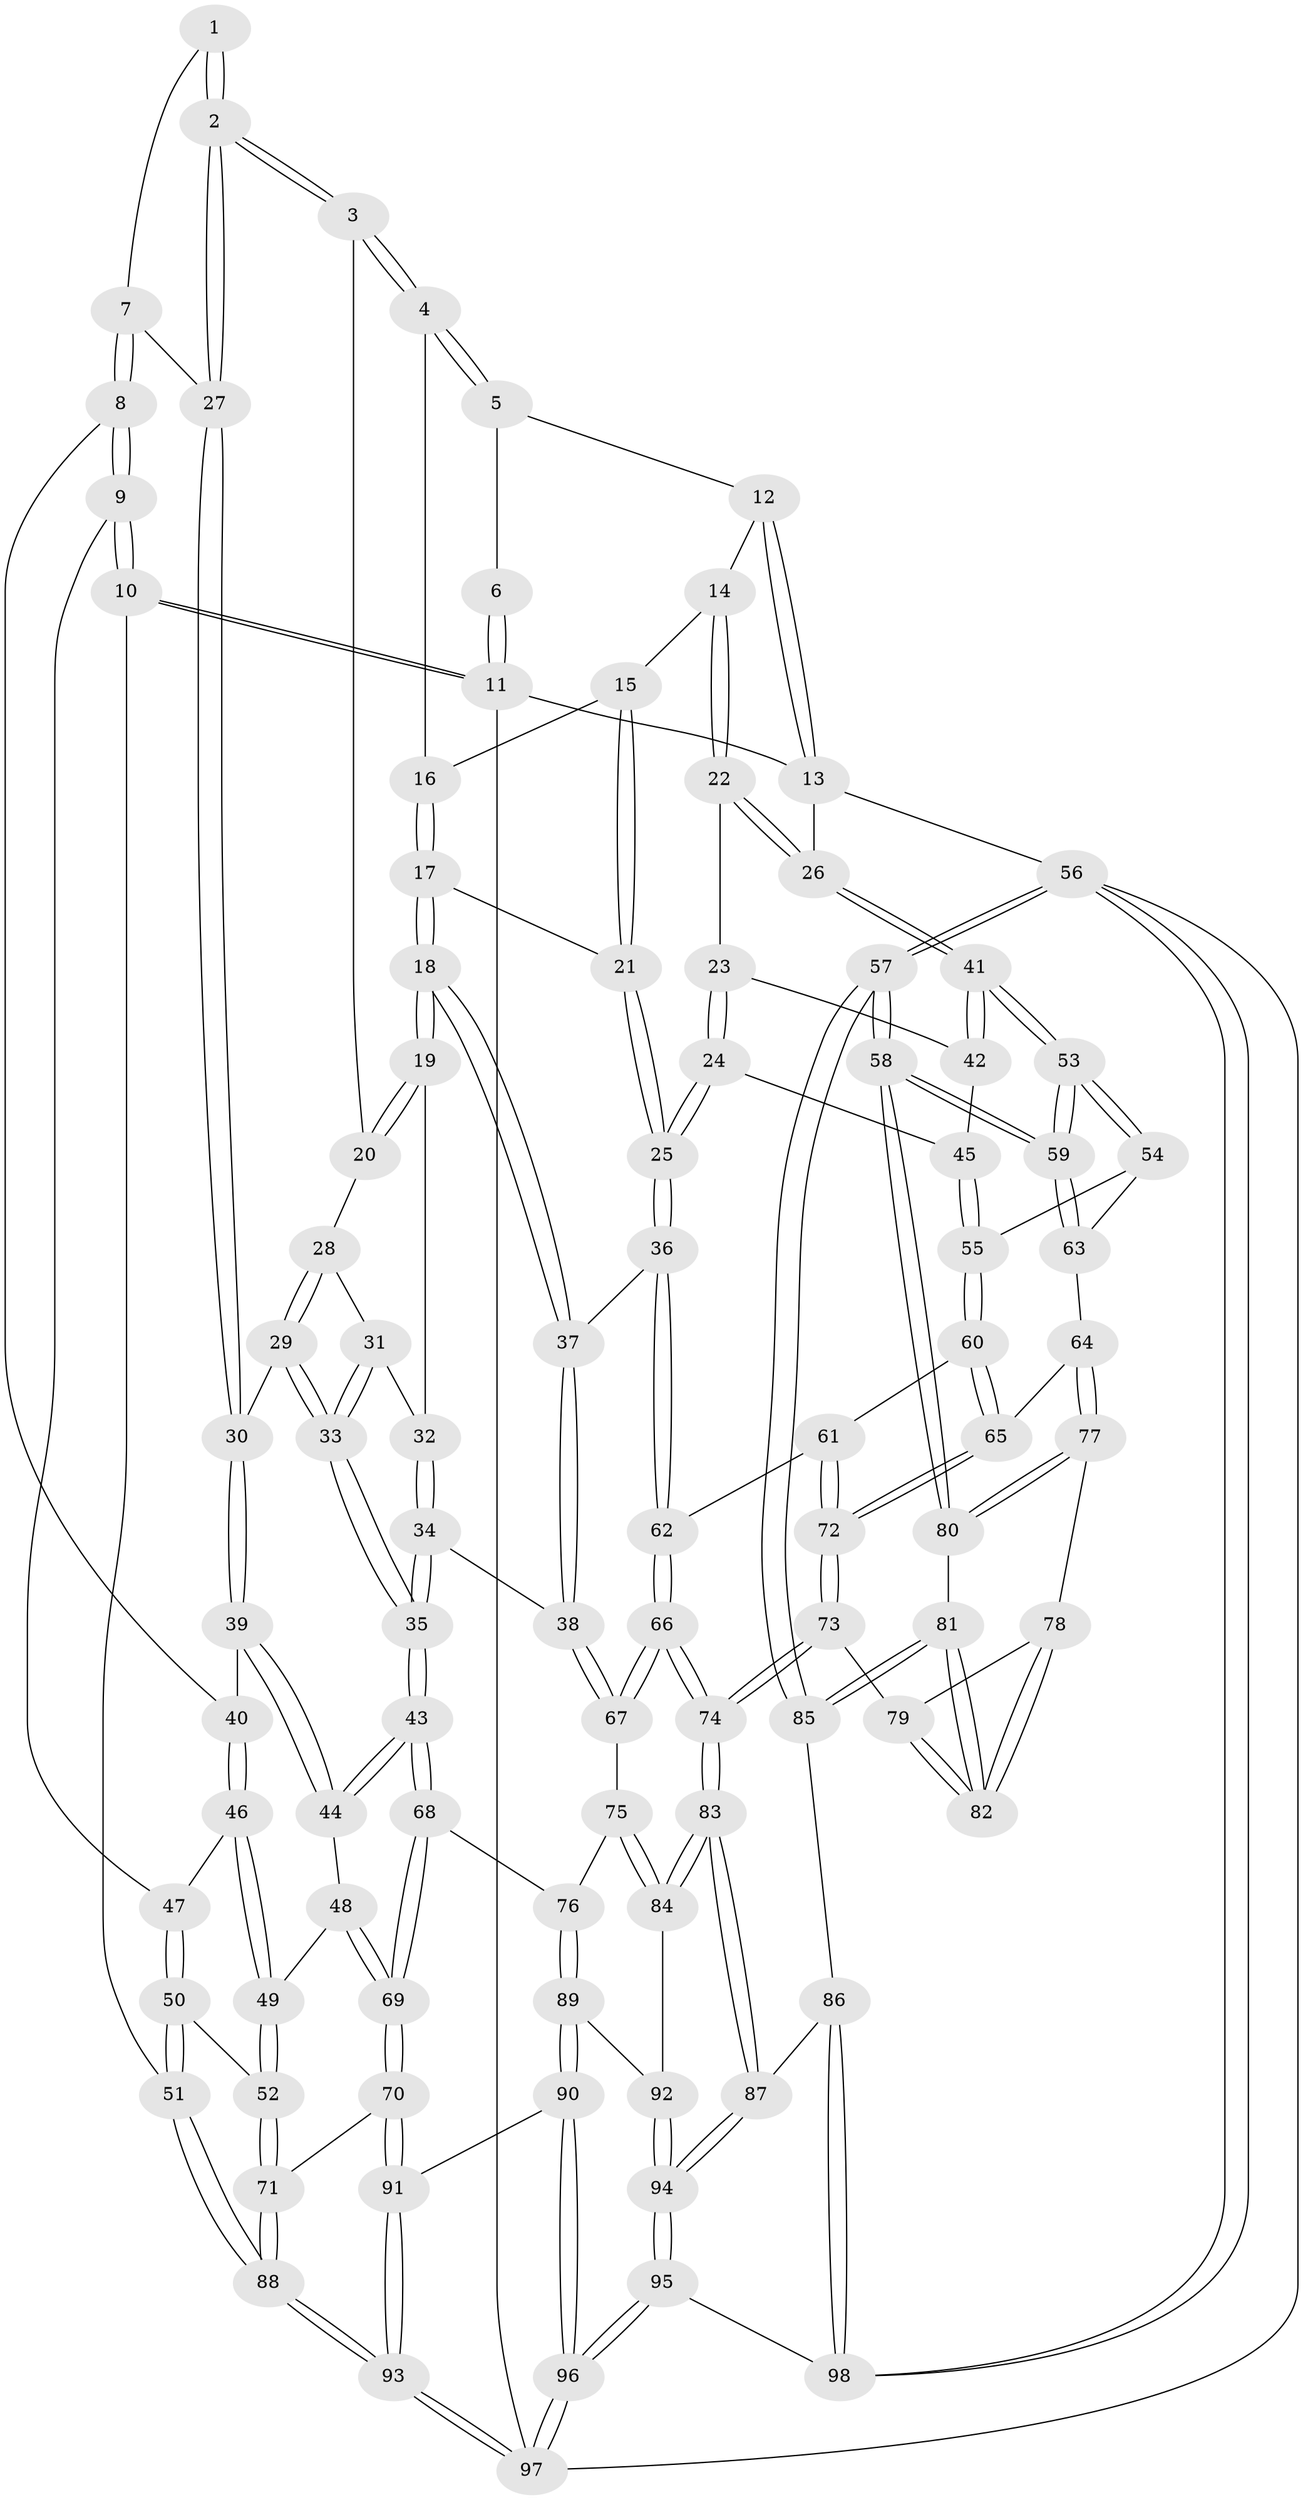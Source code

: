 // coarse degree distribution, {4: 0.27941176470588236, 5: 0.4117647058823529, 3: 0.08823529411764706, 6: 0.19117647058823528, 7: 0.029411764705882353}
// Generated by graph-tools (version 1.1) at 2025/05/03/04/25 22:05:03]
// undirected, 98 vertices, 242 edges
graph export_dot {
graph [start="1"]
  node [color=gray90,style=filled];
  1 [pos="+0.19728825178202777+0.11540966669114062"];
  2 [pos="+0.31237627116755967+0.17605845455730385"];
  3 [pos="+0.3980339039270334+0.13388093740844714"];
  4 [pos="+0.5178631061264629+0"];
  5 [pos="+0.5356928201161861+0"];
  6 [pos="+0.1435565264957321+0"];
  7 [pos="+0.10750105842120063+0.1808654633283168"];
  8 [pos="+0+0.23545113106927554"];
  9 [pos="+0+0.22626622067326457"];
  10 [pos="+0+0.1839290984057566"];
  11 [pos="+0+0"];
  12 [pos="+0.625875463195116+0"];
  13 [pos="+1+0"];
  14 [pos="+0.7672440865682535+0.178378803812814"];
  15 [pos="+0.7087603384079134+0.2173839425830648"];
  16 [pos="+0.5674470741098189+0.14833634850056204"];
  17 [pos="+0.5845166126521555+0.23557039840366215"];
  18 [pos="+0.537497215489621+0.29138954661862526"];
  19 [pos="+0.5324031477979455+0.2912528243831199"];
  20 [pos="+0.3985576923353182+0.13578519817726725"];
  21 [pos="+0.6512063662901177+0.27867400850278523"];
  22 [pos="+0.8221190542382738+0.2209309121277218"];
  23 [pos="+0.8092047585965684+0.2846427532802916"];
  24 [pos="+0.7233030667510901+0.41385654523412696"];
  25 [pos="+0.7211653404746219+0.41479180895573753"];
  26 [pos="+1+0.01744565465657226"];
  27 [pos="+0.2736478612188941+0.2588087312325866"];
  28 [pos="+0.43124174503950735+0.27557459344026713"];
  29 [pos="+0.3503052685815972+0.3597286234953056"];
  30 [pos="+0.2625641410031048+0.316446242906584"];
  31 [pos="+0.45265795791640495+0.2889092237480674"];
  32 [pos="+0.46751804944407493+0.29545686302945634"];
  33 [pos="+0.41082720883277984+0.4566856510613412"];
  34 [pos="+0.48192886935712453+0.4993427024295473"];
  35 [pos="+0.43633193247115826+0.5039807646160562"];
  36 [pos="+0.6992868532914897+0.4414859371211047"];
  37 [pos="+0.5668530433776781+0.47169241561285946"];
  38 [pos="+0.520296874309057+0.5011135722626819"];
  39 [pos="+0.22518420944715226+0.3400808022545399"];
  40 [pos="+0.15694459894455873+0.3541377029897034"];
  41 [pos="+1+0.20077772592045187"];
  42 [pos="+0.9675286700930491+0.36909892706065095"];
  43 [pos="+0.4311757766011823+0.5080059360229313"];
  44 [pos="+0.2876870761653547+0.5199365458481747"];
  45 [pos="+0.89731278968067+0.4474919317439069"];
  46 [pos="+0.13988154855894333+0.4563775404990301"];
  47 [pos="+0.06483125893593289+0.46892722827851224"];
  48 [pos="+0.25427172195531667+0.5380923324033953"];
  49 [pos="+0.17437178136845427+0.5351997824756175"];
  50 [pos="+0+0.620049244385412"];
  51 [pos="+0+0.6430849752221495"];
  52 [pos="+0.14539594059673996+0.5707597152930994"];
  53 [pos="+1+0.5408034446023608"];
  54 [pos="+0.9864204743980459+0.5132762231107"];
  55 [pos="+0.9167159787763888+0.5016469819756315"];
  56 [pos="+1+1"];
  57 [pos="+1+1"];
  58 [pos="+1+0.9316906877525649"];
  59 [pos="+1+0.6415014516370686"];
  60 [pos="+0.8978847391415201+0.5714463559597656"];
  61 [pos="+0.7575404113914934+0.5660844420710779"];
  62 [pos="+0.7458505301210939+0.5578882340811977"];
  63 [pos="+0.9689556182033646+0.6225121688314643"];
  64 [pos="+0.9421811695922545+0.6219900970782688"];
  65 [pos="+0.9119810385364875+0.6070913545596919"];
  66 [pos="+0.6580172413586097+0.6834633621224534"];
  67 [pos="+0.5743090834826159+0.6453685882957928"];
  68 [pos="+0.37593476112705354+0.7057901713104141"];
  69 [pos="+0.27766652357272803+0.7410486597190282"];
  70 [pos="+0.27160461414690673+0.7463075303804558"];
  71 [pos="+0.18259809378362643+0.7315584055649783"];
  72 [pos="+0.8205234043988447+0.7113316786968127"];
  73 [pos="+0.8198756313067178+0.7148183247933566"];
  74 [pos="+0.711484946825574+0.7801980841815124"];
  75 [pos="+0.5741494376159785+0.6455867874993887"];
  76 [pos="+0.4573429948172938+0.7543699050771261"];
  77 [pos="+0.9432863755094962+0.6792956495477291"];
  78 [pos="+0.9358861993286132+0.6871898954505768"];
  79 [pos="+0.848647683665737+0.7326038138940343"];
  80 [pos="+1+0.8092731157385753"];
  81 [pos="+0.9103320987096847+0.7834812724819108"];
  82 [pos="+0.9102974091576885+0.7834465916224117"];
  83 [pos="+0.7079718346498155+0.7925184713955626"];
  84 [pos="+0.5686835927611875+0.8086883881146996"];
  85 [pos="+0.8217645404962943+0.9018740706903479"];
  86 [pos="+0.7439808931481287+0.8937479836597096"];
  87 [pos="+0.7290526593165444+0.8743694443208607"];
  88 [pos="+0+0.8880708118836291"];
  89 [pos="+0.46980076060951437+0.7806779810384548"];
  90 [pos="+0.36783747185793164+0.963678858791861"];
  91 [pos="+0.28041085408089084+0.8171326592810215"];
  92 [pos="+0.5422478349980927+0.8189611501992125"];
  93 [pos="+0+1"];
  94 [pos="+0.5445518373539431+0.94696626210739"];
  95 [pos="+0.4171800073835353+1"];
  96 [pos="+0.39890080158568714+1"];
  97 [pos="+0+1"];
  98 [pos="+0.6852601042386206+1"];
  1 -- 2;
  1 -- 2;
  1 -- 7;
  2 -- 3;
  2 -- 3;
  2 -- 27;
  2 -- 27;
  3 -- 4;
  3 -- 4;
  3 -- 20;
  4 -- 5;
  4 -- 5;
  4 -- 16;
  5 -- 6;
  5 -- 12;
  6 -- 11;
  6 -- 11;
  7 -- 8;
  7 -- 8;
  7 -- 27;
  8 -- 9;
  8 -- 9;
  8 -- 40;
  9 -- 10;
  9 -- 10;
  9 -- 47;
  10 -- 11;
  10 -- 11;
  10 -- 51;
  11 -- 13;
  11 -- 97;
  12 -- 13;
  12 -- 13;
  12 -- 14;
  13 -- 26;
  13 -- 56;
  14 -- 15;
  14 -- 22;
  14 -- 22;
  15 -- 16;
  15 -- 21;
  15 -- 21;
  16 -- 17;
  16 -- 17;
  17 -- 18;
  17 -- 18;
  17 -- 21;
  18 -- 19;
  18 -- 19;
  18 -- 37;
  18 -- 37;
  19 -- 20;
  19 -- 20;
  19 -- 32;
  20 -- 28;
  21 -- 25;
  21 -- 25;
  22 -- 23;
  22 -- 26;
  22 -- 26;
  23 -- 24;
  23 -- 24;
  23 -- 42;
  24 -- 25;
  24 -- 25;
  24 -- 45;
  25 -- 36;
  25 -- 36;
  26 -- 41;
  26 -- 41;
  27 -- 30;
  27 -- 30;
  28 -- 29;
  28 -- 29;
  28 -- 31;
  29 -- 30;
  29 -- 33;
  29 -- 33;
  30 -- 39;
  30 -- 39;
  31 -- 32;
  31 -- 33;
  31 -- 33;
  32 -- 34;
  32 -- 34;
  33 -- 35;
  33 -- 35;
  34 -- 35;
  34 -- 35;
  34 -- 38;
  35 -- 43;
  35 -- 43;
  36 -- 37;
  36 -- 62;
  36 -- 62;
  37 -- 38;
  37 -- 38;
  38 -- 67;
  38 -- 67;
  39 -- 40;
  39 -- 44;
  39 -- 44;
  40 -- 46;
  40 -- 46;
  41 -- 42;
  41 -- 42;
  41 -- 53;
  41 -- 53;
  42 -- 45;
  43 -- 44;
  43 -- 44;
  43 -- 68;
  43 -- 68;
  44 -- 48;
  45 -- 55;
  45 -- 55;
  46 -- 47;
  46 -- 49;
  46 -- 49;
  47 -- 50;
  47 -- 50;
  48 -- 49;
  48 -- 69;
  48 -- 69;
  49 -- 52;
  49 -- 52;
  50 -- 51;
  50 -- 51;
  50 -- 52;
  51 -- 88;
  51 -- 88;
  52 -- 71;
  52 -- 71;
  53 -- 54;
  53 -- 54;
  53 -- 59;
  53 -- 59;
  54 -- 55;
  54 -- 63;
  55 -- 60;
  55 -- 60;
  56 -- 57;
  56 -- 57;
  56 -- 98;
  56 -- 98;
  56 -- 97;
  57 -- 58;
  57 -- 58;
  57 -- 85;
  57 -- 85;
  58 -- 59;
  58 -- 59;
  58 -- 80;
  58 -- 80;
  59 -- 63;
  59 -- 63;
  60 -- 61;
  60 -- 65;
  60 -- 65;
  61 -- 62;
  61 -- 72;
  61 -- 72;
  62 -- 66;
  62 -- 66;
  63 -- 64;
  64 -- 65;
  64 -- 77;
  64 -- 77;
  65 -- 72;
  65 -- 72;
  66 -- 67;
  66 -- 67;
  66 -- 74;
  66 -- 74;
  67 -- 75;
  68 -- 69;
  68 -- 69;
  68 -- 76;
  69 -- 70;
  69 -- 70;
  70 -- 71;
  70 -- 91;
  70 -- 91;
  71 -- 88;
  71 -- 88;
  72 -- 73;
  72 -- 73;
  73 -- 74;
  73 -- 74;
  73 -- 79;
  74 -- 83;
  74 -- 83;
  75 -- 76;
  75 -- 84;
  75 -- 84;
  76 -- 89;
  76 -- 89;
  77 -- 78;
  77 -- 80;
  77 -- 80;
  78 -- 79;
  78 -- 82;
  78 -- 82;
  79 -- 82;
  79 -- 82;
  80 -- 81;
  81 -- 82;
  81 -- 82;
  81 -- 85;
  81 -- 85;
  83 -- 84;
  83 -- 84;
  83 -- 87;
  83 -- 87;
  84 -- 92;
  85 -- 86;
  86 -- 87;
  86 -- 98;
  86 -- 98;
  87 -- 94;
  87 -- 94;
  88 -- 93;
  88 -- 93;
  89 -- 90;
  89 -- 90;
  89 -- 92;
  90 -- 91;
  90 -- 96;
  90 -- 96;
  91 -- 93;
  91 -- 93;
  92 -- 94;
  92 -- 94;
  93 -- 97;
  93 -- 97;
  94 -- 95;
  94 -- 95;
  95 -- 96;
  95 -- 96;
  95 -- 98;
  96 -- 97;
  96 -- 97;
}
